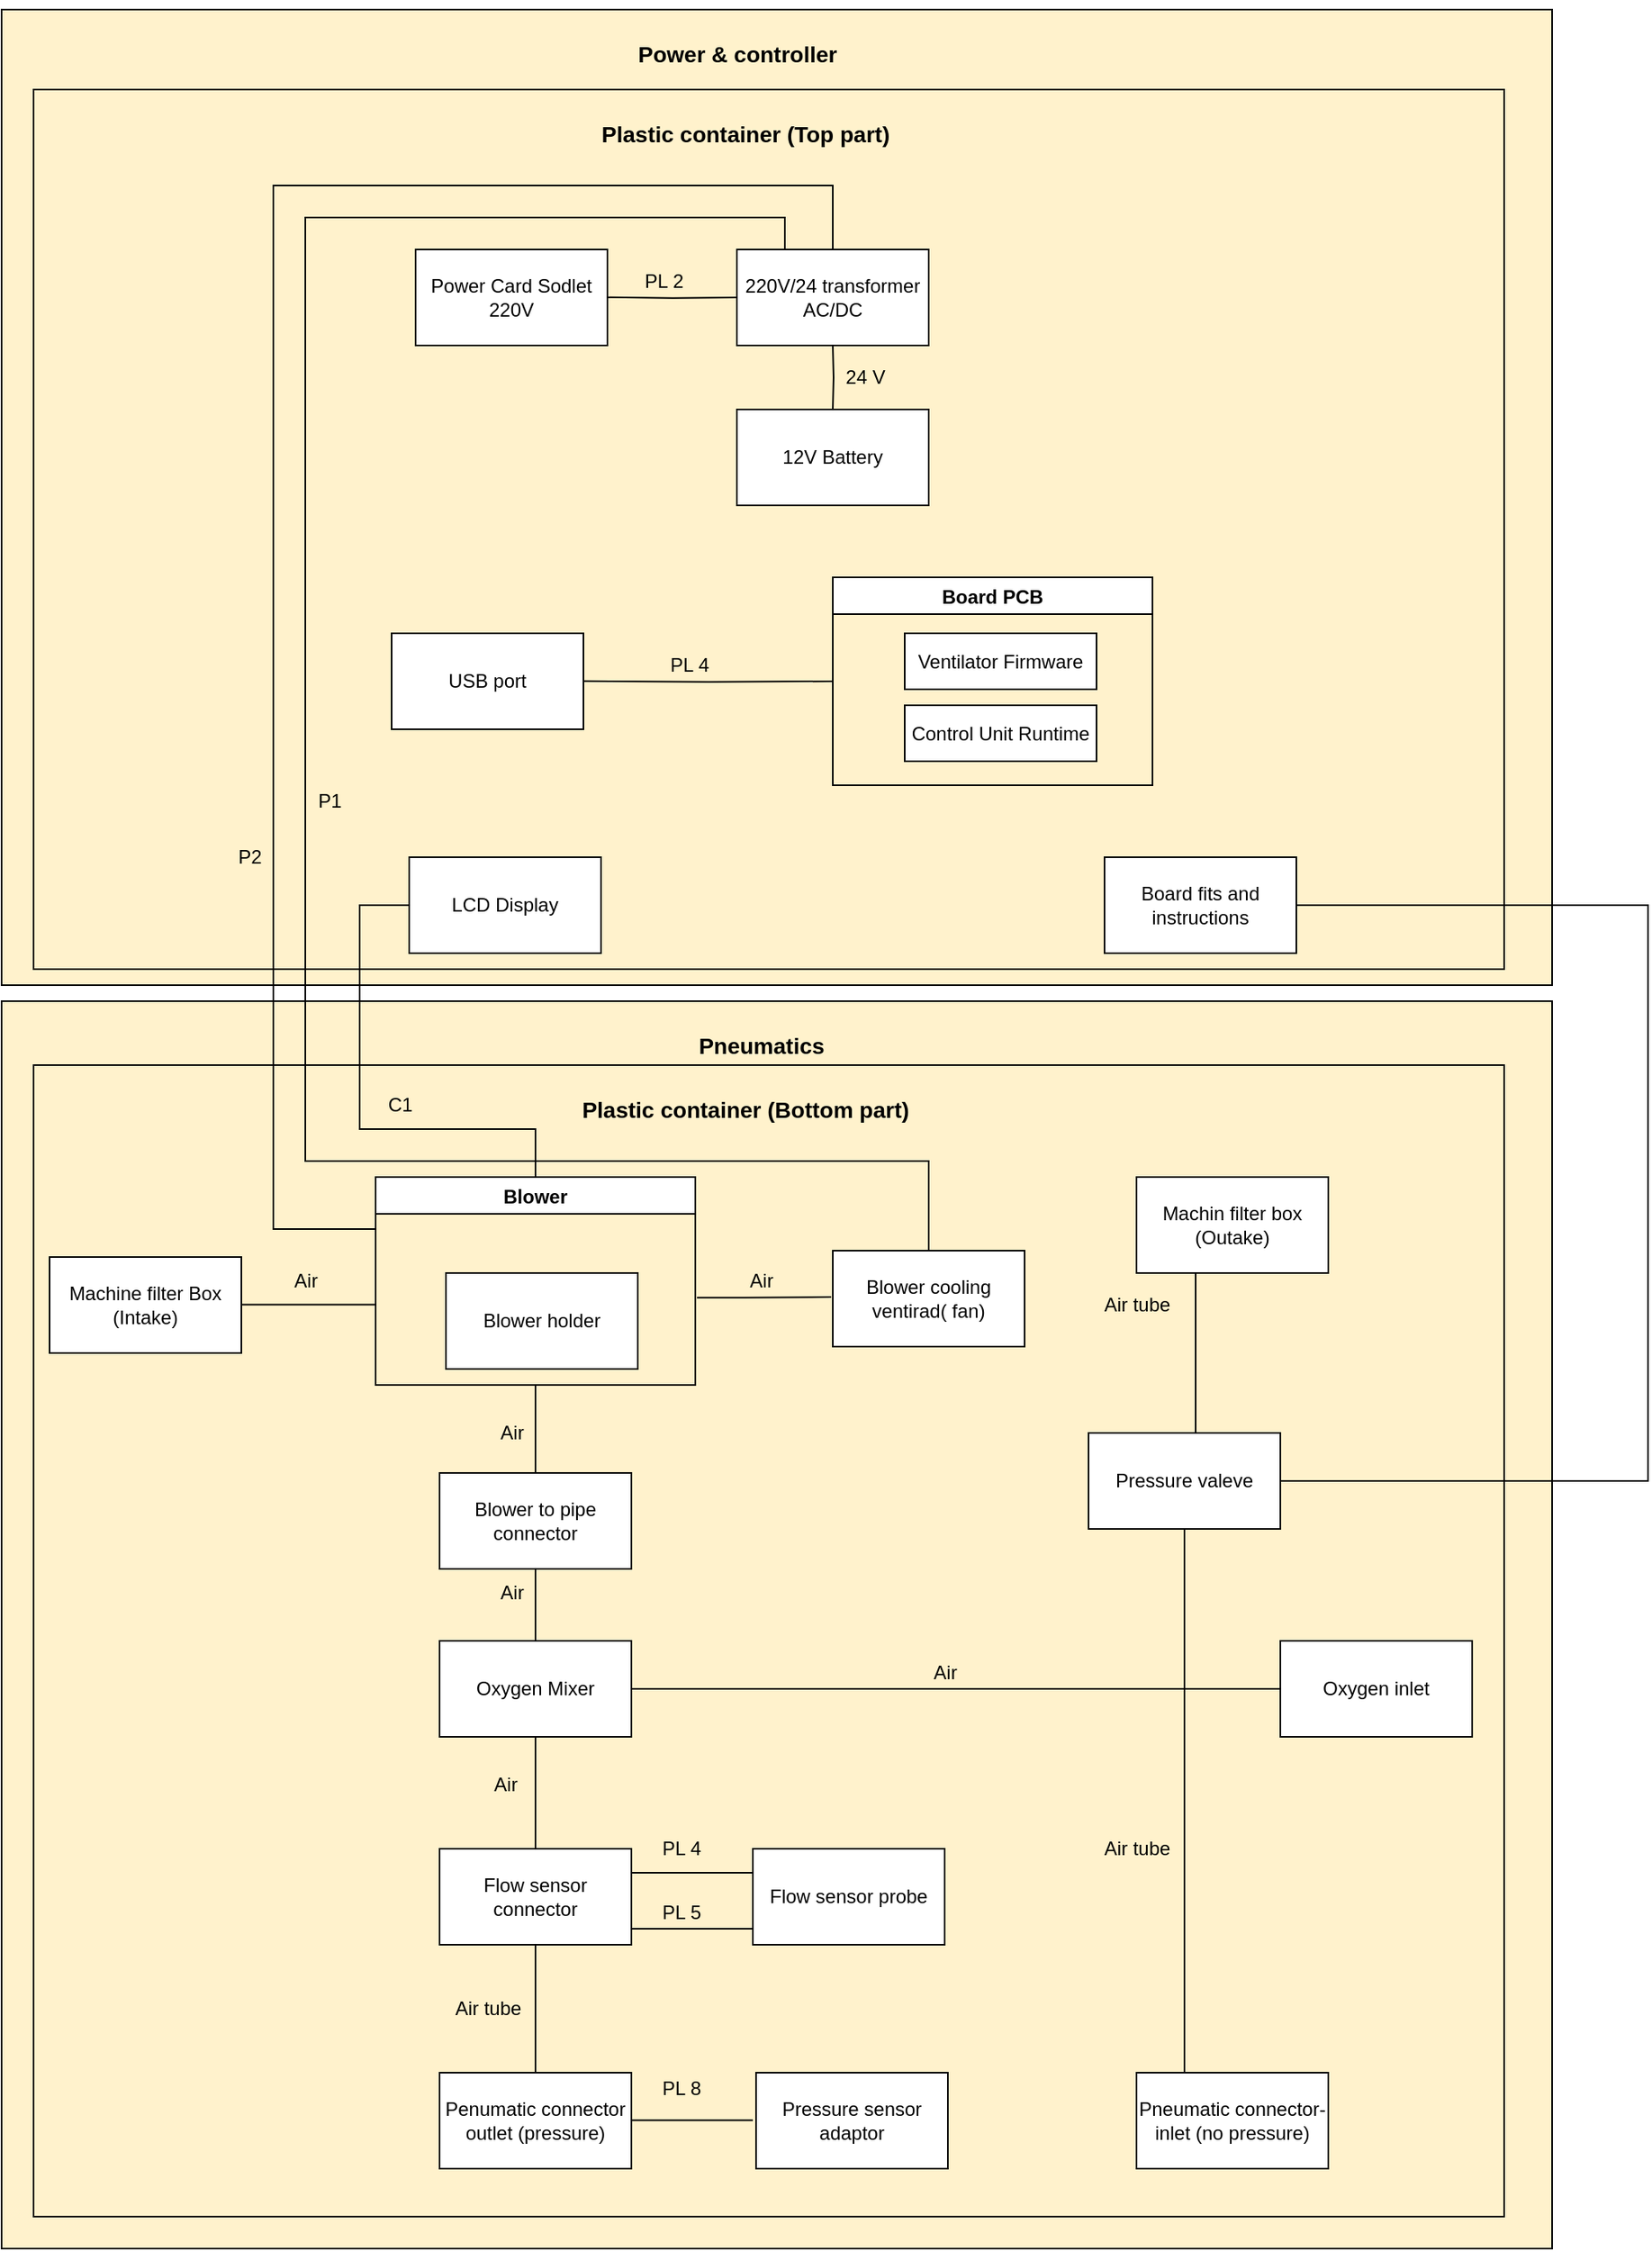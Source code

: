 <mxfile version="14.7.0" type="github">
  <diagram id="Ejz__X19ek2d8KsP8nu0" name="Page-1">
    <mxGraphModel dx="1186" dy="1820" grid="1" gridSize="10" guides="1" tooltips="1" connect="1" arrows="1" fold="1" page="1" pageScale="1" pageWidth="827" pageHeight="1169" math="0" shadow="0">
      <root>
        <mxCell id="0" />
        <mxCell id="1" parent="0" />
        <mxCell id="zs2e3c8hH9X29GktBlco-1" value="" style="rounded=0;whiteSpace=wrap;html=1;fillColor=#FFF2CC;" vertex="1" parent="1">
          <mxGeometry x="80" y="-390" width="970" height="610" as="geometry" />
        </mxCell>
        <mxCell id="zs2e3c8hH9X29GktBlco-2" value="" style="rounded=0;whiteSpace=wrap;html=1;fillColor=#FFF2CC;" vertex="1" parent="1">
          <mxGeometry x="100" y="-340" width="920" height="550" as="geometry" />
        </mxCell>
        <mxCell id="zs2e3c8hH9X29GktBlco-3" value="" style="rounded=0;whiteSpace=wrap;html=1;fillColor=#FFF2CC;" vertex="1" parent="1">
          <mxGeometry x="80" y="230" width="970" height="780" as="geometry" />
        </mxCell>
        <mxCell id="zs2e3c8hH9X29GktBlco-4" value="" style="rounded=0;whiteSpace=wrap;html=1;fillColor=#FFF2CC;" vertex="1" parent="1">
          <mxGeometry x="100" y="270" width="920" height="720" as="geometry" />
        </mxCell>
        <mxCell id="zs2e3c8hH9X29GktBlco-5" value="Machine filter Box (Intake)" style="rounded=0;whiteSpace=wrap;html=1;" vertex="1" parent="1">
          <mxGeometry x="110" y="390" width="120" height="60" as="geometry" />
        </mxCell>
        <mxCell id="zs2e3c8hH9X29GktBlco-6" value="Blower" style="swimlane;startSize=23;" vertex="1" parent="1">
          <mxGeometry x="314" y="340" width="200" height="130" as="geometry">
            <mxRectangle x="314" y="340" width="130" height="23" as="alternateBounds" />
          </mxGeometry>
        </mxCell>
        <mxCell id="zs2e3c8hH9X29GktBlco-7" value="Blower holder" style="whiteSpace=wrap;html=1;" vertex="1" parent="zs2e3c8hH9X29GktBlco-6">
          <mxGeometry x="44" y="60" width="120" height="60" as="geometry" />
        </mxCell>
        <mxCell id="zs2e3c8hH9X29GktBlco-8" value="Blower to pipe connector" style="whiteSpace=wrap;html=1;" vertex="1" parent="1">
          <mxGeometry x="354" y="525" width="120" height="60" as="geometry" />
        </mxCell>
        <mxCell id="zs2e3c8hH9X29GktBlco-9" value="Oxygen Mixer" style="whiteSpace=wrap;html=1;" vertex="1" parent="1">
          <mxGeometry x="354" y="630" width="120" height="60" as="geometry" />
        </mxCell>
        <mxCell id="zs2e3c8hH9X29GktBlco-10" value="Flow sensor connector" style="whiteSpace=wrap;html=1;" vertex="1" parent="1">
          <mxGeometry x="354" y="760" width="120" height="60" as="geometry" />
        </mxCell>
        <mxCell id="zs2e3c8hH9X29GktBlco-11" value="Flow sensor probe" style="whiteSpace=wrap;html=1;" vertex="1" parent="1">
          <mxGeometry x="550" y="760" width="120" height="60" as="geometry" />
        </mxCell>
        <mxCell id="zs2e3c8hH9X29GktBlco-12" value="Penumatic connector outlet (pressure)" style="whiteSpace=wrap;html=1;" vertex="1" parent="1">
          <mxGeometry x="354" y="900" width="120" height="60" as="geometry" />
        </mxCell>
        <mxCell id="zs2e3c8hH9X29GktBlco-13" value="Pressure sensor adaptor" style="whiteSpace=wrap;html=1;" vertex="1" parent="1">
          <mxGeometry x="552" y="900" width="120" height="60" as="geometry" />
        </mxCell>
        <mxCell id="zs2e3c8hH9X29GktBlco-14" value="Blower cooling ventirad( fan)" style="whiteSpace=wrap;html=1;" vertex="1" parent="1">
          <mxGeometry x="600" y="386" width="120" height="60" as="geometry" />
        </mxCell>
        <mxCell id="zs2e3c8hH9X29GktBlco-15" value="Machin filter box (Outake)" style="whiteSpace=wrap;html=1;" vertex="1" parent="1">
          <mxGeometry x="790" y="340" width="120" height="60" as="geometry" />
        </mxCell>
        <mxCell id="zs2e3c8hH9X29GktBlco-16" value="Pressure valeve" style="whiteSpace=wrap;html=1;" vertex="1" parent="1">
          <mxGeometry x="760" y="500" width="120" height="60" as="geometry" />
        </mxCell>
        <mxCell id="zs2e3c8hH9X29GktBlco-17" value="Oxygen inlet" style="whiteSpace=wrap;html=1;" vertex="1" parent="1">
          <mxGeometry x="880" y="630" width="120" height="60" as="geometry" />
        </mxCell>
        <mxCell id="zs2e3c8hH9X29GktBlco-18" value="Pneumatic connector-inlet (no pressure)" style="whiteSpace=wrap;html=1;" vertex="1" parent="1">
          <mxGeometry x="790" y="900" width="120" height="60" as="geometry" />
        </mxCell>
        <mxCell id="zs2e3c8hH9X29GktBlco-19" value="" style="endArrow=none;html=1;rounded=0;edgeStyle=orthogonalEdgeStyle;" edge="1" parent="1">
          <mxGeometry width="50" height="50" relative="1" as="geometry">
            <mxPoint x="230" y="419.7" as="sourcePoint" />
            <mxPoint x="314" y="419.71" as="targetPoint" />
            <Array as="points">
              <mxPoint x="314" y="420" />
            </Array>
          </mxGeometry>
        </mxCell>
        <mxCell id="zs2e3c8hH9X29GktBlco-20" value="Air" style="text;html=1;align=center;verticalAlign=middle;resizable=0;points=[];autosize=1;strokeColor=none;" vertex="1" parent="1">
          <mxGeometry x="255" y="395" width="30" height="20" as="geometry" />
        </mxCell>
        <mxCell id="zs2e3c8hH9X29GktBlco-21" value="" style="endArrow=none;html=1;rounded=0;edgeStyle=orthogonalEdgeStyle;entryX=0.5;entryY=1;entryDx=0;entryDy=0;exitX=0.5;exitY=0;exitDx=0;exitDy=0;" edge="1" parent="1" source="zs2e3c8hH9X29GktBlco-8" target="zs2e3c8hH9X29GktBlco-6">
          <mxGeometry width="50" height="50" relative="1" as="geometry">
            <mxPoint x="330" y="550" as="sourcePoint" />
            <mxPoint x="380" y="500" as="targetPoint" />
          </mxGeometry>
        </mxCell>
        <mxCell id="zs2e3c8hH9X29GktBlco-22" value="Air" style="text;html=1;align=center;verticalAlign=middle;resizable=0;points=[];autosize=1;strokeColor=none;" vertex="1" parent="1">
          <mxGeometry x="384" y="490" width="30" height="20" as="geometry" />
        </mxCell>
        <mxCell id="zs2e3c8hH9X29GktBlco-23" value="" style="endArrow=none;html=1;rounded=0;edgeStyle=orthogonalEdgeStyle;exitX=0.5;exitY=0;exitDx=0;exitDy=0;entryX=0.5;entryY=1;entryDx=0;entryDy=0;" edge="1" parent="1" source="zs2e3c8hH9X29GktBlco-9" target="zs2e3c8hH9X29GktBlco-8">
          <mxGeometry width="50" height="50" relative="1" as="geometry">
            <mxPoint x="364" y="600" as="sourcePoint" />
            <mxPoint x="414" y="580" as="targetPoint" />
            <Array as="points">
              <mxPoint x="414" y="600" />
              <mxPoint x="414" y="600" />
            </Array>
          </mxGeometry>
        </mxCell>
        <mxCell id="zs2e3c8hH9X29GktBlco-24" value="Air" style="text;html=1;align=center;verticalAlign=middle;resizable=0;points=[];autosize=1;strokeColor=none;" vertex="1" parent="1">
          <mxGeometry x="384" y="590" width="30" height="20" as="geometry" />
        </mxCell>
        <mxCell id="zs2e3c8hH9X29GktBlco-25" value="" style="endArrow=none;html=1;rounded=0;edgeStyle=orthogonalEdgeStyle;exitX=0.5;exitY=0;exitDx=0;exitDy=0;entryX=0.5;entryY=1;entryDx=0;entryDy=0;" edge="1" parent="1" source="zs2e3c8hH9X29GktBlco-10">
          <mxGeometry width="50" height="50" relative="1" as="geometry">
            <mxPoint x="414" y="735" as="sourcePoint" />
            <mxPoint x="414" y="690" as="targetPoint" />
            <Array as="points" />
          </mxGeometry>
        </mxCell>
        <mxCell id="zs2e3c8hH9X29GktBlco-26" value="Air" style="text;html=1;align=center;verticalAlign=middle;resizable=0;points=[];autosize=1;strokeColor=none;" vertex="1" parent="1">
          <mxGeometry x="380" y="710" width="30" height="20" as="geometry" />
        </mxCell>
        <mxCell id="zs2e3c8hH9X29GktBlco-27" value="" style="endArrow=none;html=1;rounded=0;edgeStyle=orthogonalEdgeStyle;exitX=1;exitY=0.25;exitDx=0;exitDy=0;" edge="1" parent="1" source="zs2e3c8hH9X29GktBlco-10">
          <mxGeometry width="50" height="50" relative="1" as="geometry">
            <mxPoint x="424" y="770" as="sourcePoint" />
            <mxPoint x="550" y="775" as="targetPoint" />
            <Array as="points" />
          </mxGeometry>
        </mxCell>
        <mxCell id="zs2e3c8hH9X29GktBlco-28" value="" style="endArrow=none;html=1;rounded=0;edgeStyle=orthogonalEdgeStyle;exitX=1;exitY=0.25;exitDx=0;exitDy=0;" edge="1" parent="1">
          <mxGeometry width="50" height="50" relative="1" as="geometry">
            <mxPoint x="474" y="810" as="sourcePoint" />
            <mxPoint x="550" y="810" as="targetPoint" />
            <Array as="points" />
          </mxGeometry>
        </mxCell>
        <mxCell id="zs2e3c8hH9X29GktBlco-29" value="PL 4" style="text;html=1;align=center;verticalAlign=middle;resizable=0;points=[];autosize=1;strokeColor=none;" vertex="1" parent="1">
          <mxGeometry x="485" y="750" width="40" height="20" as="geometry" />
        </mxCell>
        <mxCell id="zs2e3c8hH9X29GktBlco-30" value="PL 5" style="text;html=1;align=center;verticalAlign=middle;resizable=0;points=[];autosize=1;strokeColor=none;" vertex="1" parent="1">
          <mxGeometry x="485" y="790" width="40" height="20" as="geometry" />
        </mxCell>
        <mxCell id="zs2e3c8hH9X29GktBlco-31" value="" style="endArrow=none;html=1;rounded=0;edgeStyle=orthogonalEdgeStyle;exitX=0.5;exitY=0;exitDx=0;exitDy=0;entryX=0.5;entryY=1;entryDx=0;entryDy=0;" edge="1" parent="1" source="zs2e3c8hH9X29GktBlco-12">
          <mxGeometry width="50" height="50" relative="1" as="geometry">
            <mxPoint x="414" y="890" as="sourcePoint" />
            <mxPoint x="414" y="820" as="targetPoint" />
            <Array as="points" />
          </mxGeometry>
        </mxCell>
        <mxCell id="zs2e3c8hH9X29GktBlco-32" value="Air tube" style="text;html=1;align=center;verticalAlign=middle;resizable=0;points=[];autosize=1;strokeColor=none;" vertex="1" parent="1">
          <mxGeometry x="354" y="850" width="60" height="20" as="geometry" />
        </mxCell>
        <mxCell id="zs2e3c8hH9X29GktBlco-33" value="" style="endArrow=none;html=1;rounded=0;edgeStyle=orthogonalEdgeStyle;exitX=1;exitY=0.25;exitDx=0;exitDy=0;" edge="1" parent="1">
          <mxGeometry width="50" height="50" relative="1" as="geometry">
            <mxPoint x="474" y="929.71" as="sourcePoint" />
            <mxPoint x="550" y="929.71" as="targetPoint" />
            <Array as="points" />
          </mxGeometry>
        </mxCell>
        <mxCell id="zs2e3c8hH9X29GktBlco-34" value="PL 8" style="text;html=1;align=center;verticalAlign=middle;resizable=0;points=[];autosize=1;strokeColor=none;" vertex="1" parent="1">
          <mxGeometry x="485" y="900" width="40" height="20" as="geometry" />
        </mxCell>
        <mxCell id="zs2e3c8hH9X29GktBlco-35" value="" style="endArrow=none;html=1;rounded=0;edgeStyle=orthogonalEdgeStyle;exitX=1;exitY=0.5;exitDx=0;exitDy=0;entryX=0;entryY=0.5;entryDx=0;entryDy=0;" edge="1" parent="1" source="zs2e3c8hH9X29GktBlco-9" target="zs2e3c8hH9X29GktBlco-17">
          <mxGeometry width="50" height="50" relative="1" as="geometry">
            <mxPoint x="484" y="785" as="sourcePoint" />
            <mxPoint x="560" y="785" as="targetPoint" />
            <Array as="points" />
          </mxGeometry>
        </mxCell>
        <mxCell id="zs2e3c8hH9X29GktBlco-36" value="Air" style="text;html=1;align=center;verticalAlign=middle;resizable=0;points=[];autosize=1;strokeColor=none;" vertex="1" parent="1">
          <mxGeometry x="655" y="640" width="30" height="20" as="geometry" />
        </mxCell>
        <mxCell id="zs2e3c8hH9X29GktBlco-37" value="" style="endArrow=none;html=1;rounded=0;edgeStyle=orthogonalEdgeStyle;exitX=0.5;exitY=1;exitDx=0;exitDy=0;entryX=0.25;entryY=0;entryDx=0;entryDy=0;" edge="1" parent="1" source="zs2e3c8hH9X29GktBlco-16" target="zs2e3c8hH9X29GktBlco-18">
          <mxGeometry width="50" height="50" relative="1" as="geometry">
            <mxPoint x="484" y="670" as="sourcePoint" />
            <mxPoint x="890" y="670" as="targetPoint" />
            <Array as="points" />
          </mxGeometry>
        </mxCell>
        <mxCell id="zs2e3c8hH9X29GktBlco-38" value="Air tube" style="text;html=1;align=center;verticalAlign=middle;resizable=0;points=[];autosize=1;strokeColor=none;" vertex="1" parent="1">
          <mxGeometry x="760" y="750" width="60" height="20" as="geometry" />
        </mxCell>
        <mxCell id="zs2e3c8hH9X29GktBlco-39" value="" style="endArrow=none;html=1;rounded=0;edgeStyle=orthogonalEdgeStyle;" edge="1" parent="1">
          <mxGeometry width="50" height="50" relative="1" as="geometry">
            <mxPoint x="515" y="415.35" as="sourcePoint" />
            <mxPoint x="599" y="415.06" as="targetPoint" />
            <Array as="points">
              <mxPoint x="545" y="415" />
              <mxPoint x="545" y="415" />
            </Array>
          </mxGeometry>
        </mxCell>
        <mxCell id="zs2e3c8hH9X29GktBlco-40" value="Air" style="text;html=1;align=center;verticalAlign=middle;resizable=0;points=[];autosize=1;strokeColor=none;" vertex="1" parent="1">
          <mxGeometry x="540" y="395" width="30" height="20" as="geometry" />
        </mxCell>
        <mxCell id="zs2e3c8hH9X29GktBlco-41" value="" style="endArrow=none;html=1;rounded=0;edgeStyle=orthogonalEdgeStyle;" edge="1" parent="1">
          <mxGeometry width="50" height="50" relative="1" as="geometry">
            <mxPoint x="827" y="400" as="sourcePoint" />
            <mxPoint x="827" y="500" as="targetPoint" />
            <Array as="points" />
          </mxGeometry>
        </mxCell>
        <mxCell id="zs2e3c8hH9X29GktBlco-42" value="Air tube" style="text;html=1;align=center;verticalAlign=middle;resizable=0;points=[];autosize=1;strokeColor=none;" vertex="1" parent="1">
          <mxGeometry x="760" y="410" width="60" height="20" as="geometry" />
        </mxCell>
        <mxCell id="zs2e3c8hH9X29GktBlco-43" value="&lt;h1&gt;&lt;font style=&quot;font-size: 14px&quot; face=&quot;Helvetica&quot;&gt;Plastic container (Bottom part)&lt;/font&gt;&lt;/h1&gt;" style="text;html=1;align=center;verticalAlign=middle;resizable=0;points=[];autosize=1;strokeColor=none;" vertex="1" parent="1">
          <mxGeometry x="435" y="270" width="220" height="50" as="geometry" />
        </mxCell>
        <mxCell id="zs2e3c8hH9X29GktBlco-44" value="Board fits and instructions" style="whiteSpace=wrap;html=1;" vertex="1" parent="1">
          <mxGeometry x="770" y="140" width="120" height="60" as="geometry" />
        </mxCell>
        <mxCell id="zs2e3c8hH9X29GktBlco-45" value="Board PCB" style="swimlane;startSize=23;" vertex="1" parent="1">
          <mxGeometry x="600" y="-35" width="200" height="130" as="geometry">
            <mxRectangle x="314" y="340" width="130" height="23" as="alternateBounds" />
          </mxGeometry>
        </mxCell>
        <mxCell id="zs2e3c8hH9X29GktBlco-46" value="Ventilator Firmware" style="whiteSpace=wrap;html=1;" vertex="1" parent="zs2e3c8hH9X29GktBlco-45">
          <mxGeometry x="45" y="35" width="120" height="35" as="geometry" />
        </mxCell>
        <mxCell id="zs2e3c8hH9X29GktBlco-47" value="Control Unit Runtime" style="whiteSpace=wrap;html=1;" vertex="1" parent="zs2e3c8hH9X29GktBlco-45">
          <mxGeometry x="45" y="80" width="120" height="35" as="geometry" />
        </mxCell>
        <mxCell id="zs2e3c8hH9X29GktBlco-48" value="USB port" style="whiteSpace=wrap;html=1;" vertex="1" parent="1">
          <mxGeometry x="324" width="120" height="60" as="geometry" />
        </mxCell>
        <mxCell id="zs2e3c8hH9X29GktBlco-49" value="12V Battery" style="whiteSpace=wrap;html=1;" vertex="1" parent="1">
          <mxGeometry x="540" y="-140" width="120" height="60" as="geometry" />
        </mxCell>
        <mxCell id="zs2e3c8hH9X29GktBlco-50" value="220V/24 transformer AC/DC" style="whiteSpace=wrap;html=1;" vertex="1" parent="1">
          <mxGeometry x="540" y="-240" width="120" height="60" as="geometry" />
        </mxCell>
        <mxCell id="zs2e3c8hH9X29GktBlco-51" value="Power Card Sodlet 220V" style="whiteSpace=wrap;html=1;" vertex="1" parent="1">
          <mxGeometry x="339" y="-240" width="120" height="60" as="geometry" />
        </mxCell>
        <mxCell id="zs2e3c8hH9X29GktBlco-52" value="LCD Display" style="whiteSpace=wrap;html=1;" vertex="1" parent="1">
          <mxGeometry x="335" y="140" width="120" height="60" as="geometry" />
        </mxCell>
        <mxCell id="zs2e3c8hH9X29GktBlco-53" value="" style="endArrow=none;html=1;rounded=0;edgeStyle=orthogonalEdgeStyle;entryX=0;entryY=0.5;entryDx=0;entryDy=0;" edge="1" parent="1" target="zs2e3c8hH9X29GktBlco-45">
          <mxGeometry width="50" height="50" relative="1" as="geometry">
            <mxPoint x="444" y="29.92" as="sourcePoint" />
            <mxPoint x="528" y="29.63" as="targetPoint" />
            <Array as="points" />
          </mxGeometry>
        </mxCell>
        <mxCell id="zs2e3c8hH9X29GktBlco-54" value="PL 4" style="text;html=1;align=center;verticalAlign=middle;resizable=0;points=[];autosize=1;strokeColor=none;" vertex="1" parent="1">
          <mxGeometry x="490" y="10" width="40" height="20" as="geometry" />
        </mxCell>
        <mxCell id="zs2e3c8hH9X29GktBlco-55" value="" style="endArrow=none;html=1;rounded=0;edgeStyle=orthogonalEdgeStyle;exitX=1;exitY=0.5;exitDx=0;exitDy=0;entryX=1;entryY=0.5;entryDx=0;entryDy=0;" edge="1" parent="1" source="zs2e3c8hH9X29GktBlco-16" target="zs2e3c8hH9X29GktBlco-44">
          <mxGeometry width="50" height="50" relative="1" as="geometry">
            <mxPoint x="640" y="290" as="sourcePoint" />
            <mxPoint x="690" y="240" as="targetPoint" />
            <Array as="points">
              <mxPoint x="1110" y="530" />
              <mxPoint x="1110" y="170" />
            </Array>
          </mxGeometry>
        </mxCell>
        <mxCell id="zs2e3c8hH9X29GktBlco-56" value="" style="endArrow=none;html=1;rounded=0;edgeStyle=orthogonalEdgeStyle;entryX=0.5;entryY=1;entryDx=0;entryDy=0;" edge="1" parent="1" target="zs2e3c8hH9X29GktBlco-50">
          <mxGeometry width="50" height="50" relative="1" as="geometry">
            <mxPoint x="600" y="-140" as="sourcePoint" />
            <mxPoint x="610" y="40" as="targetPoint" />
            <Array as="points" />
          </mxGeometry>
        </mxCell>
        <mxCell id="zs2e3c8hH9X29GktBlco-57" value="24 V" style="text;html=1;align=center;verticalAlign=middle;resizable=0;points=[];autosize=1;strokeColor=none;" vertex="1" parent="1">
          <mxGeometry x="600" y="-170" width="40" height="20" as="geometry" />
        </mxCell>
        <mxCell id="zs2e3c8hH9X29GktBlco-58" value="" style="endArrow=none;html=1;rounded=0;edgeStyle=orthogonalEdgeStyle;entryX=0;entryY=0.5;entryDx=0;entryDy=0;" edge="1" parent="1" target="zs2e3c8hH9X29GktBlco-50">
          <mxGeometry width="50" height="50" relative="1" as="geometry">
            <mxPoint x="459" y="-210.08" as="sourcePoint" />
            <mxPoint x="615" y="-210" as="targetPoint" />
            <Array as="points" />
          </mxGeometry>
        </mxCell>
        <mxCell id="zs2e3c8hH9X29GktBlco-59" value="PL 2" style="text;html=1;align=center;verticalAlign=middle;resizable=0;points=[];autosize=1;strokeColor=none;" vertex="1" parent="1">
          <mxGeometry x="474" y="-230" width="40" height="20" as="geometry" />
        </mxCell>
        <mxCell id="zs2e3c8hH9X29GktBlco-60" value="" style="endArrow=none;html=1;rounded=0;edgeStyle=orthogonalEdgeStyle;exitX=0.5;exitY=0;exitDx=0;exitDy=0;entryX=0;entryY=0.5;entryDx=0;entryDy=0;" edge="1" parent="1" source="zs2e3c8hH9X29GktBlco-6" target="zs2e3c8hH9X29GktBlco-52">
          <mxGeometry width="50" height="50" relative="1" as="geometry">
            <mxPoint x="640" y="290" as="sourcePoint" />
            <mxPoint x="690" y="240" as="targetPoint" />
            <Array as="points">
              <mxPoint x="414" y="310" />
              <mxPoint x="304" y="310" />
              <mxPoint x="304" y="170" />
            </Array>
          </mxGeometry>
        </mxCell>
        <mxCell id="zs2e3c8hH9X29GktBlco-61" value="C1" style="text;html=1;align=center;verticalAlign=middle;resizable=0;points=[];autosize=1;strokeColor=none;" vertex="1" parent="1">
          <mxGeometry x="314" y="285" width="30" height="20" as="geometry" />
        </mxCell>
        <mxCell id="zs2e3c8hH9X29GktBlco-62" value="&lt;h1&gt;&lt;font style=&quot;font-size: 14px&quot;&gt;Pneumatics&lt;/font&gt;&lt;/h1&gt;" style="text;html=1;align=center;verticalAlign=middle;resizable=0;points=[];autosize=1;strokeColor=none;" vertex="1" parent="1">
          <mxGeometry x="510" y="230" width="90" height="50" as="geometry" />
        </mxCell>
        <mxCell id="zs2e3c8hH9X29GktBlco-63" value="" style="endArrow=none;html=1;rounded=0;edgeStyle=orthogonalEdgeStyle;exitX=0;exitY=0.25;exitDx=0;exitDy=0;entryX=0.5;entryY=0;entryDx=0;entryDy=0;" edge="1" parent="1" source="zs2e3c8hH9X29GktBlco-6" target="zs2e3c8hH9X29GktBlco-50">
          <mxGeometry width="50" height="50" relative="1" as="geometry">
            <mxPoint x="640" y="290" as="sourcePoint" />
            <mxPoint x="690" y="240" as="targetPoint" />
            <Array as="points">
              <mxPoint x="250" y="373" />
              <mxPoint x="250" y="-280" />
              <mxPoint x="600" y="-280" />
            </Array>
          </mxGeometry>
        </mxCell>
        <mxCell id="zs2e3c8hH9X29GktBlco-64" value="P2" style="text;html=1;align=center;verticalAlign=middle;resizable=0;points=[];autosize=1;strokeColor=none;" vertex="1" parent="1">
          <mxGeometry x="220" y="130" width="30" height="20" as="geometry" />
        </mxCell>
        <mxCell id="zs2e3c8hH9X29GktBlco-65" value="" style="endArrow=none;html=1;rounded=0;edgeStyle=orthogonalEdgeStyle;exitX=0.5;exitY=0;exitDx=0;exitDy=0;entryX=0.25;entryY=0;entryDx=0;entryDy=0;" edge="1" parent="1" source="zs2e3c8hH9X29GktBlco-14" target="zs2e3c8hH9X29GktBlco-50">
          <mxGeometry width="50" height="50" relative="1" as="geometry">
            <mxPoint x="640" y="290" as="sourcePoint" />
            <mxPoint x="690" y="240" as="targetPoint" />
            <Array as="points">
              <mxPoint x="660" y="330" />
              <mxPoint x="270" y="330" />
              <mxPoint x="270" y="-260" />
              <mxPoint x="570" y="-260" />
            </Array>
          </mxGeometry>
        </mxCell>
        <mxCell id="zs2e3c8hH9X29GktBlco-66" value="P1" style="text;html=1;align=center;verticalAlign=middle;resizable=0;points=[];autosize=1;strokeColor=none;" vertex="1" parent="1">
          <mxGeometry x="270" y="95" width="30" height="20" as="geometry" />
        </mxCell>
        <mxCell id="zs2e3c8hH9X29GktBlco-67" value="&lt;h1&gt;&lt;font style=&quot;font-size: 14px&quot; face=&quot;Helvetica&quot;&gt;Plastic container (Top part)&lt;/font&gt;&lt;/h1&gt;" style="text;html=1;align=center;verticalAlign=middle;resizable=0;points=[];autosize=1;strokeColor=none;" vertex="1" parent="1">
          <mxGeometry x="445" y="-340" width="200" height="50" as="geometry" />
        </mxCell>
        <mxCell id="zs2e3c8hH9X29GktBlco-68" value="&lt;h1&gt;&lt;font style=&quot;font-size: 14px&quot;&gt;Power &amp;amp; controller&lt;br&gt;&lt;/font&gt;&lt;/h1&gt;" style="text;html=1;align=center;verticalAlign=middle;resizable=0;points=[];autosize=1;strokeColor=none;" vertex="1" parent="1">
          <mxGeometry x="470" y="-390" width="140" height="50" as="geometry" />
        </mxCell>
      </root>
    </mxGraphModel>
  </diagram>
</mxfile>
